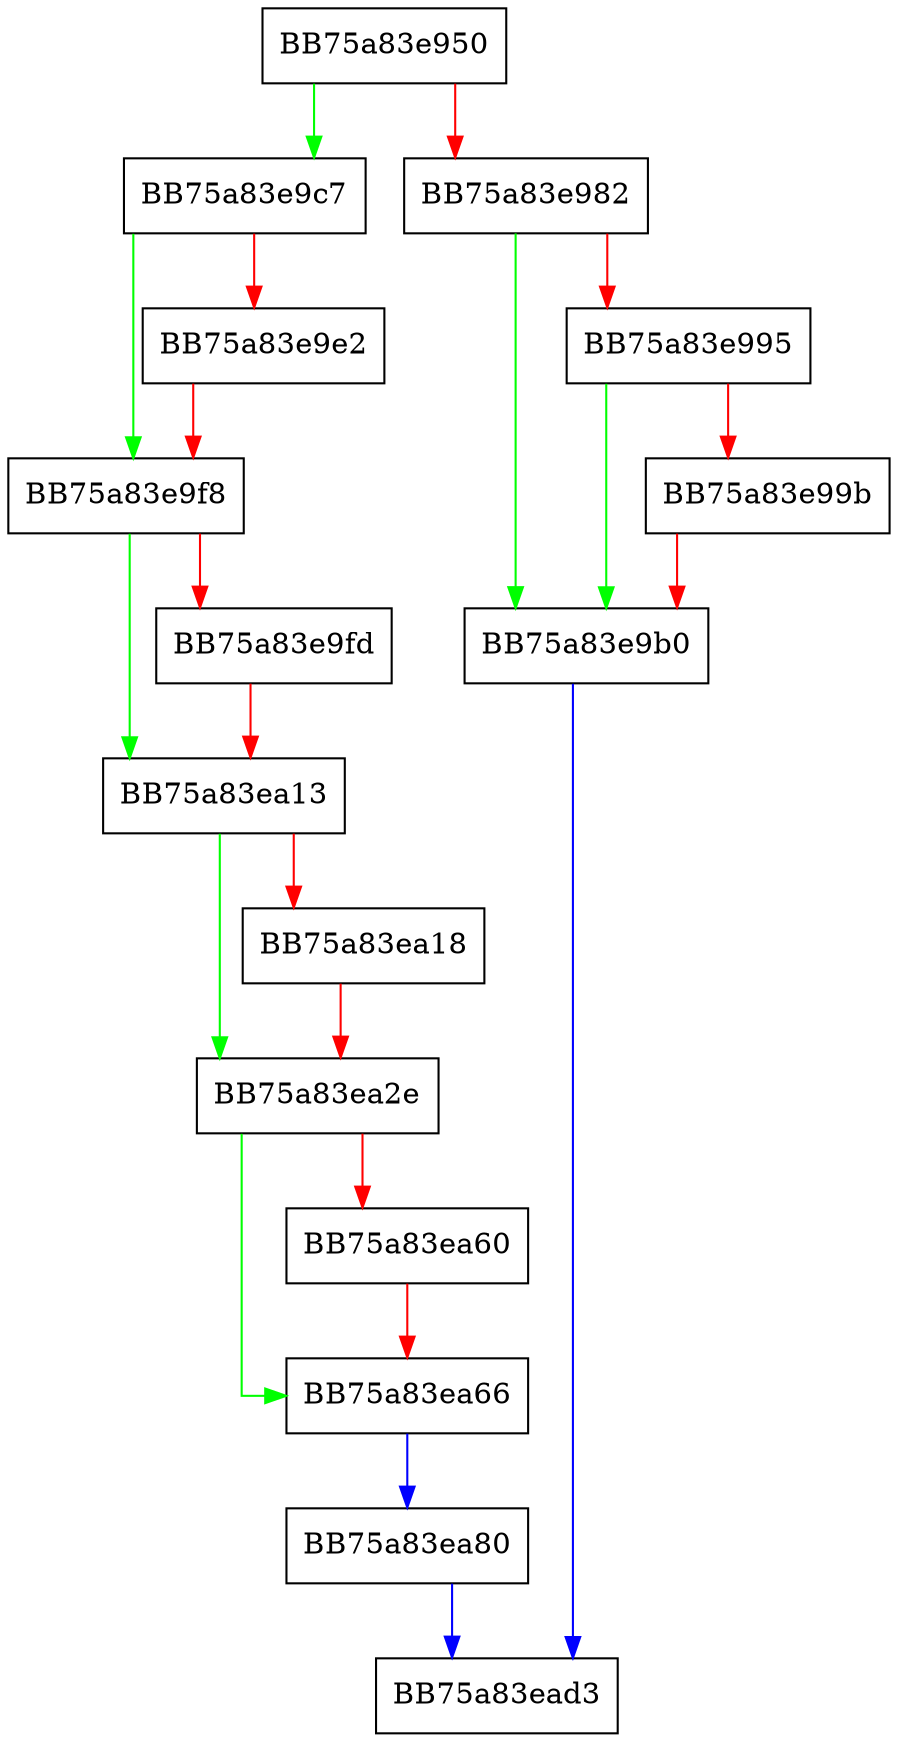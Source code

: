 digraph GetProcessScanParameters {
  node [shape="box"];
  graph [splines=ortho];
  BB75a83e950 -> BB75a83e9c7 [color="green"];
  BB75a83e950 -> BB75a83e982 [color="red"];
  BB75a83e982 -> BB75a83e9b0 [color="green"];
  BB75a83e982 -> BB75a83e995 [color="red"];
  BB75a83e995 -> BB75a83e9b0 [color="green"];
  BB75a83e995 -> BB75a83e99b [color="red"];
  BB75a83e99b -> BB75a83e9b0 [color="red"];
  BB75a83e9b0 -> BB75a83ead3 [color="blue"];
  BB75a83e9c7 -> BB75a83e9f8 [color="green"];
  BB75a83e9c7 -> BB75a83e9e2 [color="red"];
  BB75a83e9e2 -> BB75a83e9f8 [color="red"];
  BB75a83e9f8 -> BB75a83ea13 [color="green"];
  BB75a83e9f8 -> BB75a83e9fd [color="red"];
  BB75a83e9fd -> BB75a83ea13 [color="red"];
  BB75a83ea13 -> BB75a83ea2e [color="green"];
  BB75a83ea13 -> BB75a83ea18 [color="red"];
  BB75a83ea18 -> BB75a83ea2e [color="red"];
  BB75a83ea2e -> BB75a83ea66 [color="green"];
  BB75a83ea2e -> BB75a83ea60 [color="red"];
  BB75a83ea60 -> BB75a83ea66 [color="red"];
  BB75a83ea66 -> BB75a83ea80 [color="blue"];
  BB75a83ea80 -> BB75a83ead3 [color="blue"];
}